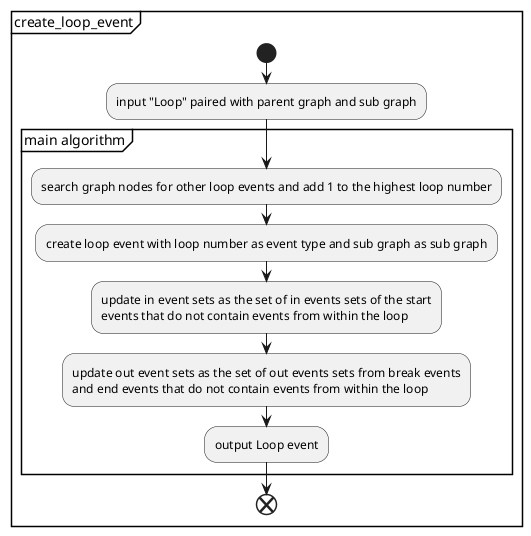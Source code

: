 @startuml
    partition "create_loop_event" {
        start
        :input "Loop" paired with parent graph and sub graph;
        group "main algorithm"
            :search graph nodes for other loop events and add 1 to the highest loop number;
            :create loop event with loop number as event type and sub graph as sub graph;
            :update in event sets as the set of in events sets of the start\nevents that do not contain events from within the loop;
            :update out event sets as the set of out events sets from break events\nand end events that do not contain events from within the loop;
            :output Loop event;
        end group
        end
    }
@enduml